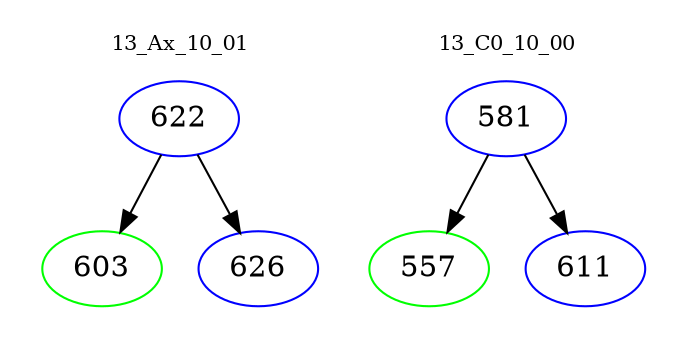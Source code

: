 digraph{
subgraph cluster_0 {
color = white
label = "13_Ax_10_01";
fontsize=10;
T0_622 [label="622", color="blue"]
T0_622 -> T0_603 [color="black"]
T0_603 [label="603", color="green"]
T0_622 -> T0_626 [color="black"]
T0_626 [label="626", color="blue"]
}
subgraph cluster_1 {
color = white
label = "13_C0_10_00";
fontsize=10;
T1_581 [label="581", color="blue"]
T1_581 -> T1_557 [color="black"]
T1_557 [label="557", color="green"]
T1_581 -> T1_611 [color="black"]
T1_611 [label="611", color="blue"]
}
}
